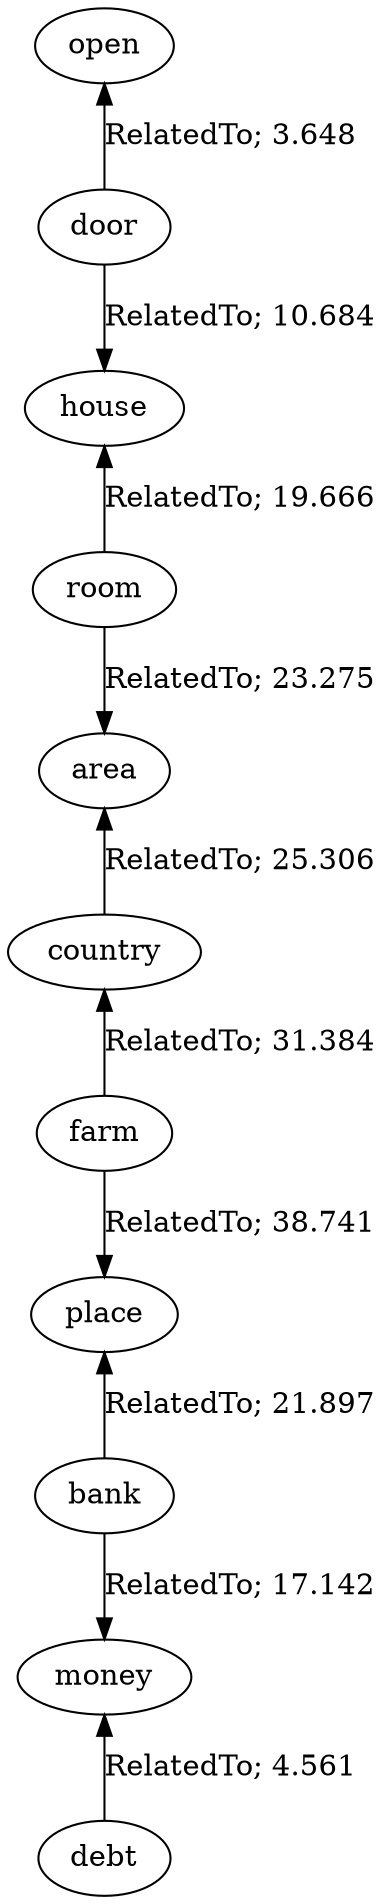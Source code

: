 // The path the concepts from "open" to "debt".Path Length: 10; Weight Sum: 196.30425886746937; Average Weight: 19.630425886746938
digraph "8_a---open-debt---PLen10_WSum196.304_WAvg19.630" {
	0 [label=open]
	1 [label=door]
	2 [label=house]
	3 [label=room]
	4 [label=area]
	5 [label=country]
	6 [label=farm]
	7 [label=place]
	8 [label=bank]
	9 [label=money]
	10 [label=debt]
	0 -> 1 [label="RelatedTo; 3.648" dir=back weight=3.648]
	1 -> 2 [label="RelatedTo; 10.684" dir=forward weight=10.684]
	2 -> 3 [label="RelatedTo; 19.666" dir=back weight=19.666]
	3 -> 4 [label="RelatedTo; 23.275" dir=forward weight=23.275]
	4 -> 5 [label="RelatedTo; 25.306" dir=back weight=25.306]
	5 -> 6 [label="RelatedTo; 31.384" dir=back weight=31.384]
	6 -> 7 [label="RelatedTo; 38.741" dir=forward weight=38.741]
	7 -> 8 [label="RelatedTo; 21.897" dir=back weight=21.897]
	8 -> 9 [label="RelatedTo; 17.142" dir=forward weight=17.142]
	9 -> 10 [label="RelatedTo; 4.561" dir=back weight=4.561]
}
